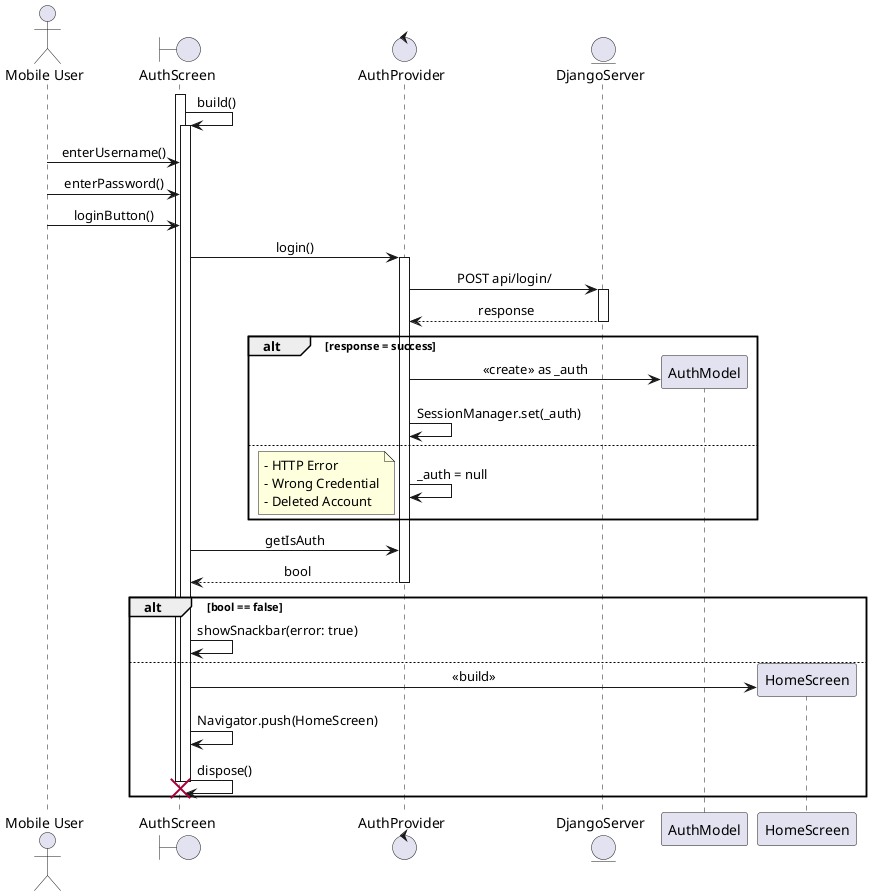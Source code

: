 @startuml uc1-sequence
skinparam sequenceMessageAlign center
actor       "Mobile User"       as actor
boundary    AuthScreen    as ui
control     AuthProvider  as provider
entity      DjangoServer      as server

activate  ui
ui -> ui: build()
activate ui
actor -> ui: enterUsername()
actor -> ui: enterPassword()
actor  -> ui: loginButton()
ui -> provider: login()
activate provider
provider -> server: POST api/login/
activate server
return response
alt response = success
    create AuthModel as am
    provider -> am: <<create>> as _auth
    provider -> provider: SessionManager.set(_auth)
else
    provider -> provider: _auth = null
    note left
        - HTTP Error
        - Wrong Credential
        - Deleted Account
    end note
end
ui -> provider: getIsAuth
return bool
alt bool == false
    ui -> ui: showSnackbar(error: true)
else
    create HomeScreen as home
    ui -> home: <<build>>
    ui -> ui: Navigator.push(HomeScreen)
    ui -> ui !!: dispose()
    deactivate ui
end
@enduml
